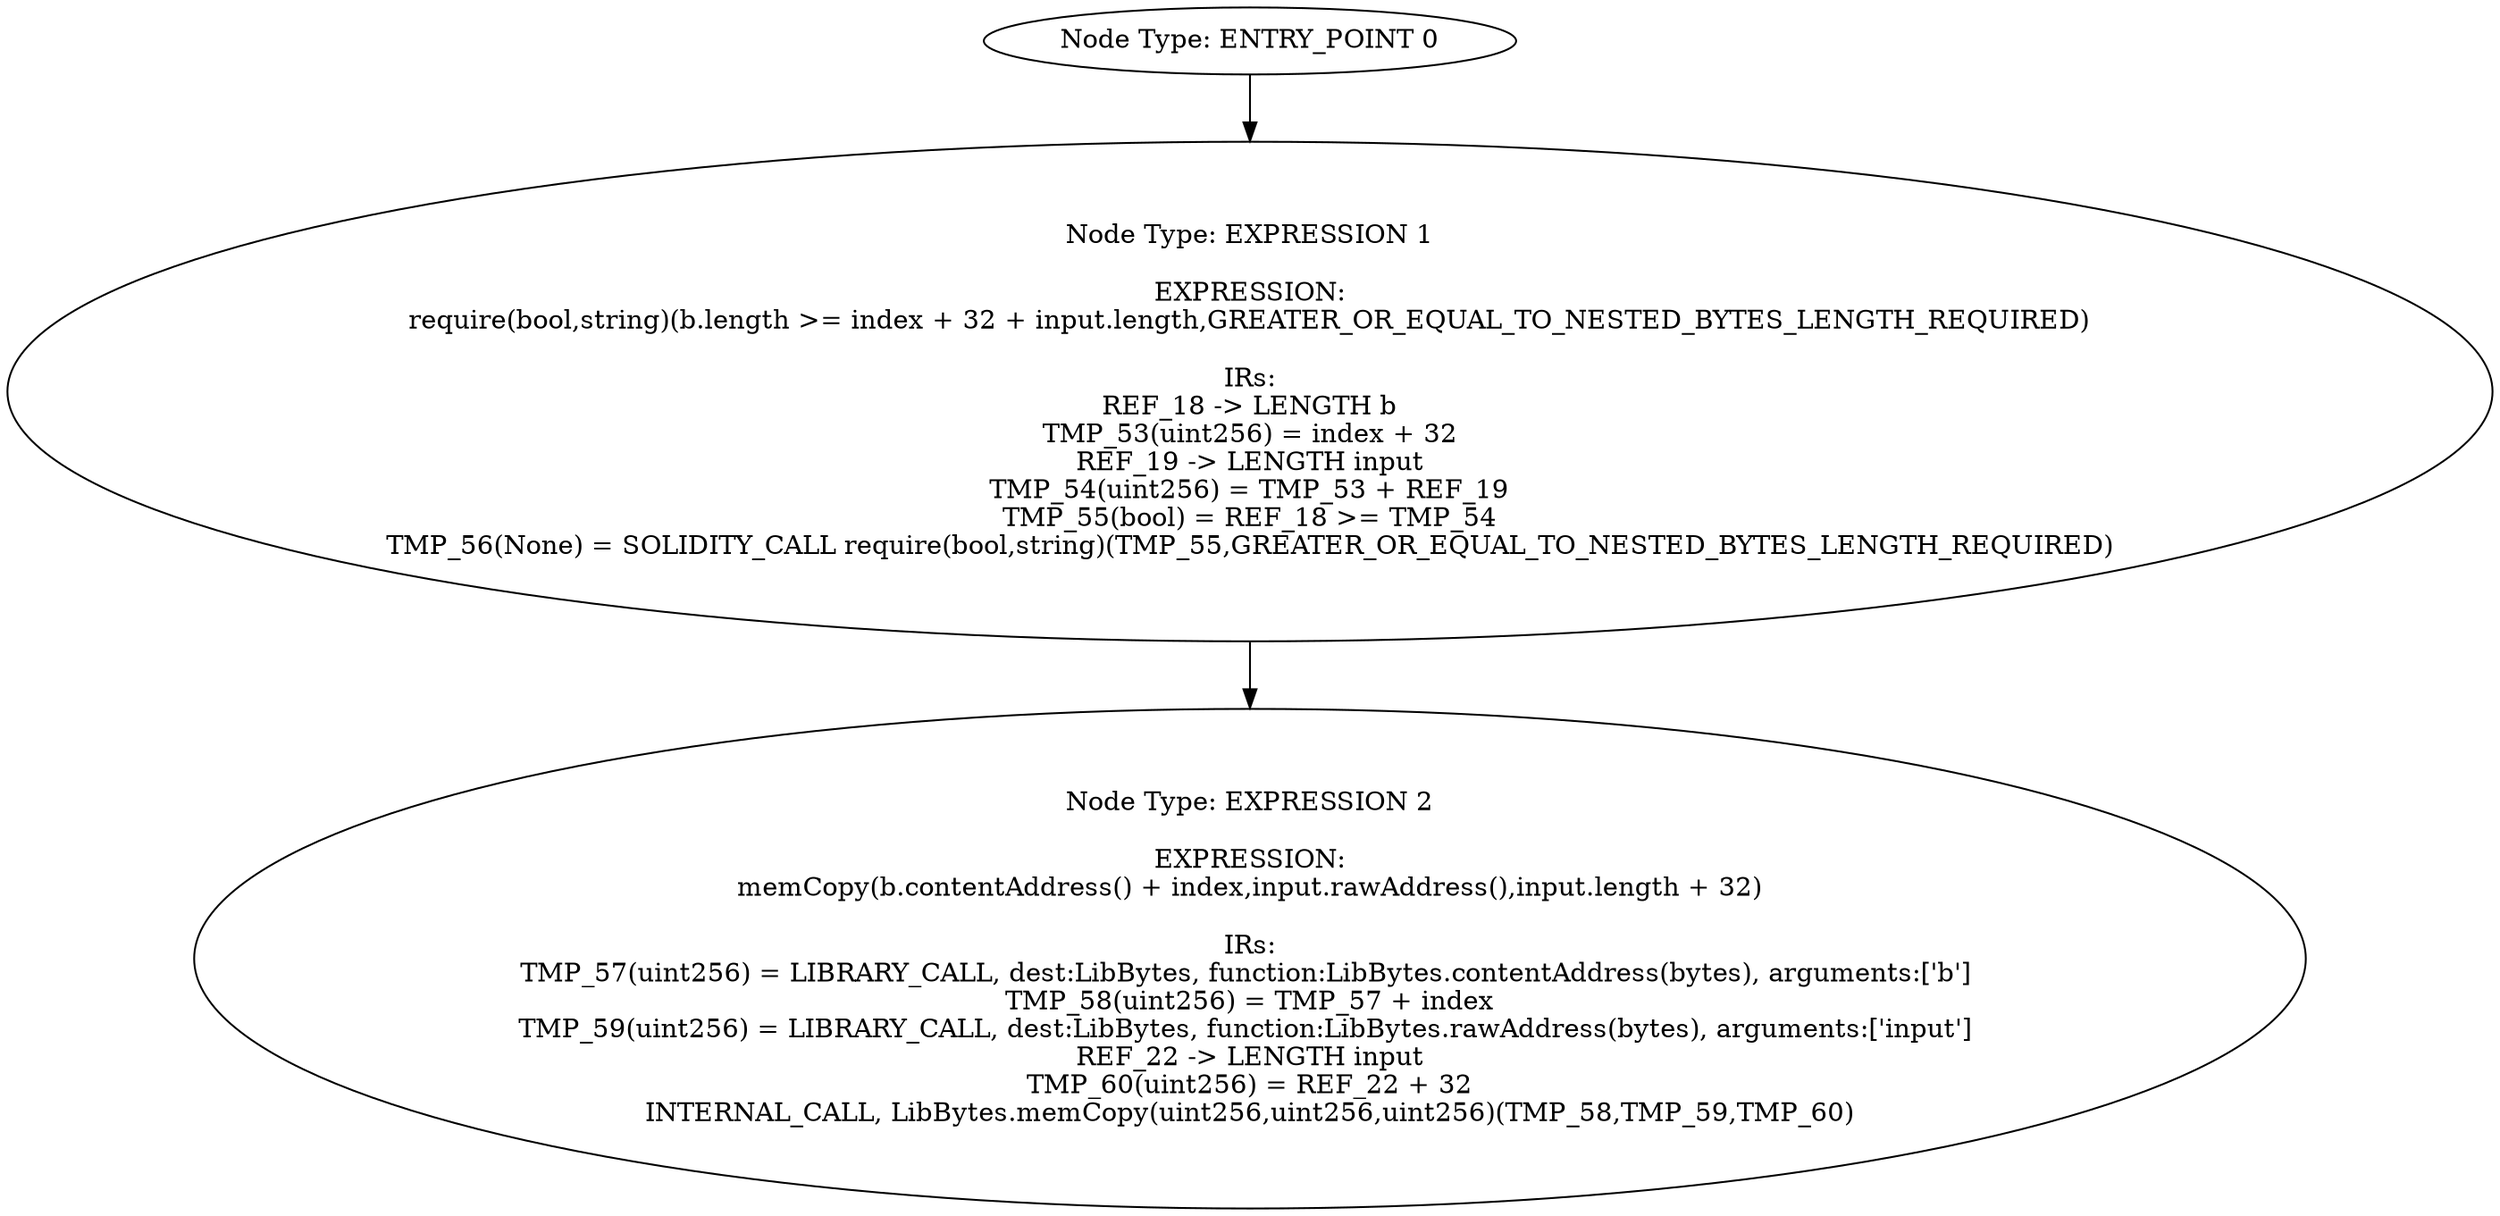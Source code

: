 digraph{
0[label="Node Type: ENTRY_POINT 0
"];
0->1;
1[label="Node Type: EXPRESSION 1

EXPRESSION:
require(bool,string)(b.length >= index + 32 + input.length,GREATER_OR_EQUAL_TO_NESTED_BYTES_LENGTH_REQUIRED)

IRs:
REF_18 -> LENGTH b
TMP_53(uint256) = index + 32
REF_19 -> LENGTH input
TMP_54(uint256) = TMP_53 + REF_19
TMP_55(bool) = REF_18 >= TMP_54
TMP_56(None) = SOLIDITY_CALL require(bool,string)(TMP_55,GREATER_OR_EQUAL_TO_NESTED_BYTES_LENGTH_REQUIRED)"];
1->2;
2[label="Node Type: EXPRESSION 2

EXPRESSION:
memCopy(b.contentAddress() + index,input.rawAddress(),input.length + 32)

IRs:
TMP_57(uint256) = LIBRARY_CALL, dest:LibBytes, function:LibBytes.contentAddress(bytes), arguments:['b'] 
TMP_58(uint256) = TMP_57 + index
TMP_59(uint256) = LIBRARY_CALL, dest:LibBytes, function:LibBytes.rawAddress(bytes), arguments:['input'] 
REF_22 -> LENGTH input
TMP_60(uint256) = REF_22 + 32
INTERNAL_CALL, LibBytes.memCopy(uint256,uint256,uint256)(TMP_58,TMP_59,TMP_60)"];
}
